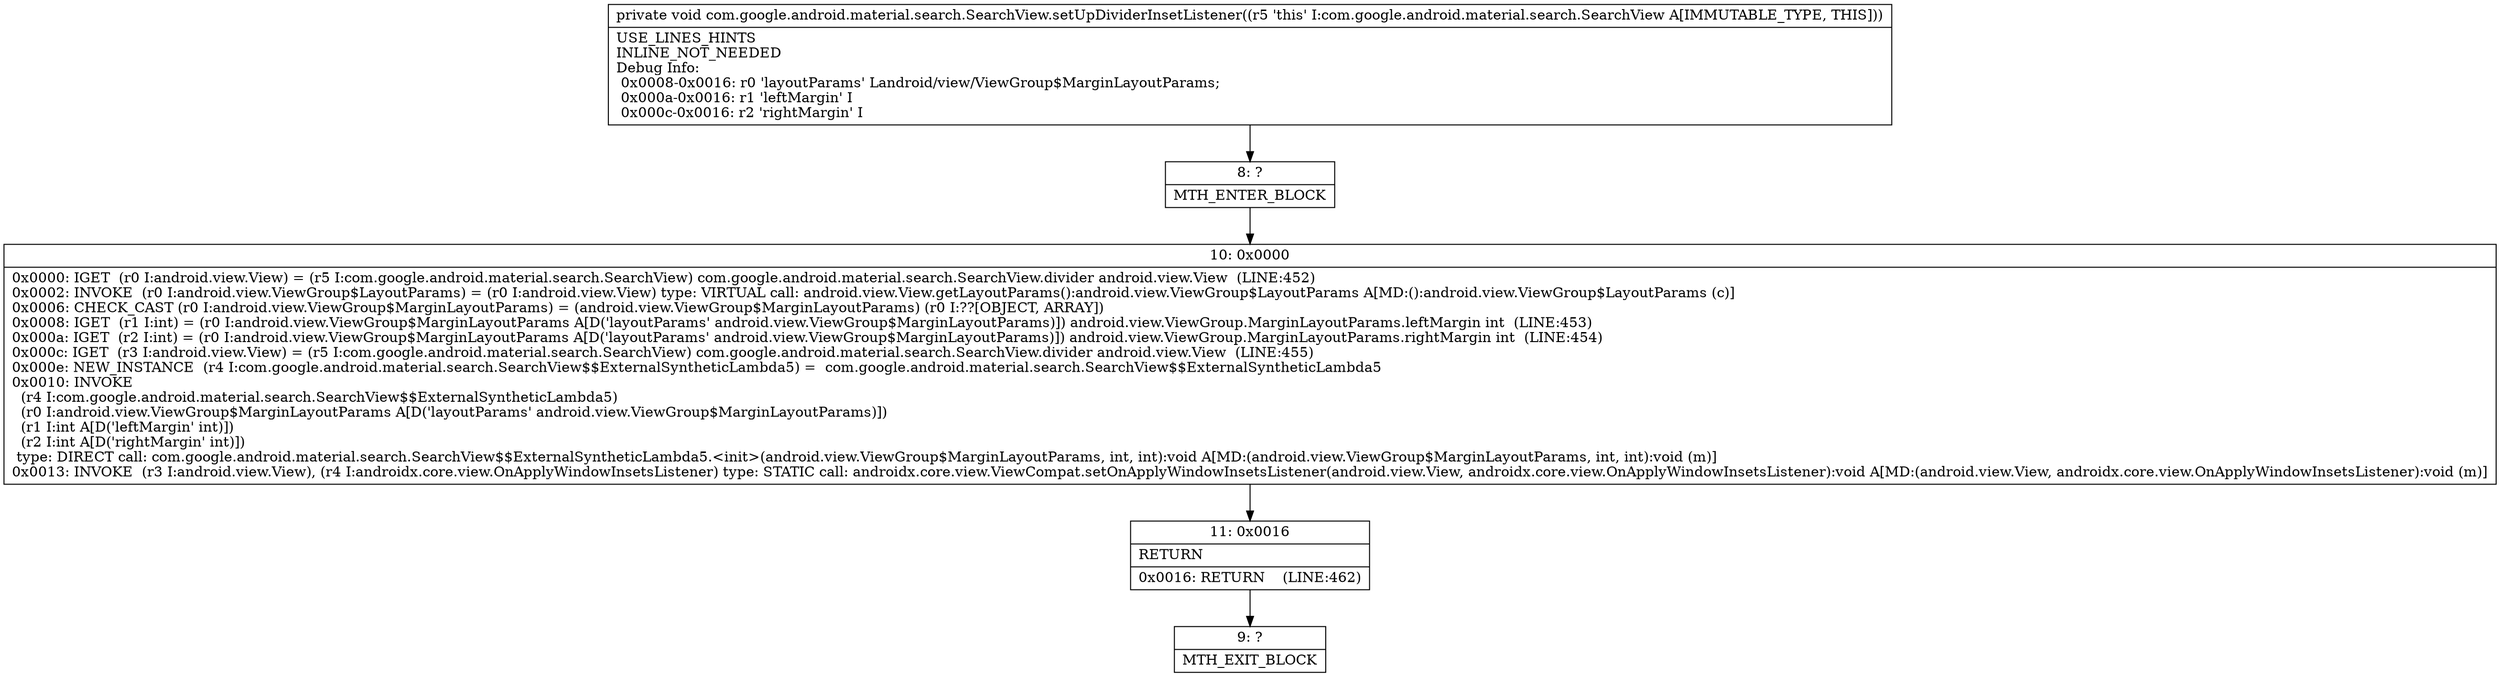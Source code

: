 digraph "CFG forcom.google.android.material.search.SearchView.setUpDividerInsetListener()V" {
Node_8 [shape=record,label="{8\:\ ?|MTH_ENTER_BLOCK\l}"];
Node_10 [shape=record,label="{10\:\ 0x0000|0x0000: IGET  (r0 I:android.view.View) = (r5 I:com.google.android.material.search.SearchView) com.google.android.material.search.SearchView.divider android.view.View  (LINE:452)\l0x0002: INVOKE  (r0 I:android.view.ViewGroup$LayoutParams) = (r0 I:android.view.View) type: VIRTUAL call: android.view.View.getLayoutParams():android.view.ViewGroup$LayoutParams A[MD:():android.view.ViewGroup$LayoutParams (c)]\l0x0006: CHECK_CAST (r0 I:android.view.ViewGroup$MarginLayoutParams) = (android.view.ViewGroup$MarginLayoutParams) (r0 I:??[OBJECT, ARRAY]) \l0x0008: IGET  (r1 I:int) = (r0 I:android.view.ViewGroup$MarginLayoutParams A[D('layoutParams' android.view.ViewGroup$MarginLayoutParams)]) android.view.ViewGroup.MarginLayoutParams.leftMargin int  (LINE:453)\l0x000a: IGET  (r2 I:int) = (r0 I:android.view.ViewGroup$MarginLayoutParams A[D('layoutParams' android.view.ViewGroup$MarginLayoutParams)]) android.view.ViewGroup.MarginLayoutParams.rightMargin int  (LINE:454)\l0x000c: IGET  (r3 I:android.view.View) = (r5 I:com.google.android.material.search.SearchView) com.google.android.material.search.SearchView.divider android.view.View  (LINE:455)\l0x000e: NEW_INSTANCE  (r4 I:com.google.android.material.search.SearchView$$ExternalSyntheticLambda5) =  com.google.android.material.search.SearchView$$ExternalSyntheticLambda5 \l0x0010: INVOKE  \l  (r4 I:com.google.android.material.search.SearchView$$ExternalSyntheticLambda5)\l  (r0 I:android.view.ViewGroup$MarginLayoutParams A[D('layoutParams' android.view.ViewGroup$MarginLayoutParams)])\l  (r1 I:int A[D('leftMargin' int)])\l  (r2 I:int A[D('rightMargin' int)])\l type: DIRECT call: com.google.android.material.search.SearchView$$ExternalSyntheticLambda5.\<init\>(android.view.ViewGroup$MarginLayoutParams, int, int):void A[MD:(android.view.ViewGroup$MarginLayoutParams, int, int):void (m)]\l0x0013: INVOKE  (r3 I:android.view.View), (r4 I:androidx.core.view.OnApplyWindowInsetsListener) type: STATIC call: androidx.core.view.ViewCompat.setOnApplyWindowInsetsListener(android.view.View, androidx.core.view.OnApplyWindowInsetsListener):void A[MD:(android.view.View, androidx.core.view.OnApplyWindowInsetsListener):void (m)]\l}"];
Node_11 [shape=record,label="{11\:\ 0x0016|RETURN\l|0x0016: RETURN    (LINE:462)\l}"];
Node_9 [shape=record,label="{9\:\ ?|MTH_EXIT_BLOCK\l}"];
MethodNode[shape=record,label="{private void com.google.android.material.search.SearchView.setUpDividerInsetListener((r5 'this' I:com.google.android.material.search.SearchView A[IMMUTABLE_TYPE, THIS]))  | USE_LINES_HINTS\lINLINE_NOT_NEEDED\lDebug Info:\l  0x0008\-0x0016: r0 'layoutParams' Landroid\/view\/ViewGroup$MarginLayoutParams;\l  0x000a\-0x0016: r1 'leftMargin' I\l  0x000c\-0x0016: r2 'rightMargin' I\l}"];
MethodNode -> Node_8;Node_8 -> Node_10;
Node_10 -> Node_11;
Node_11 -> Node_9;
}

